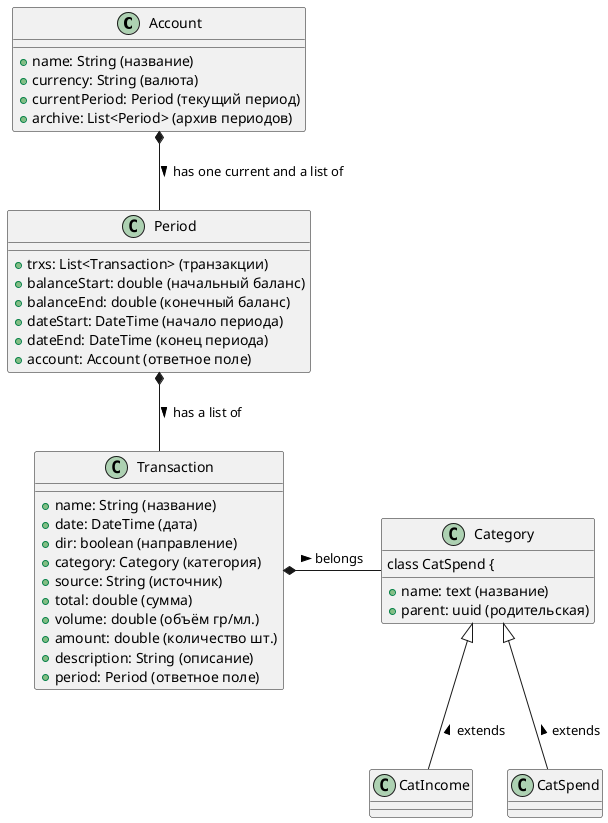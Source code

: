 @startuml

class Account {
	+name: String (название)
	+currency: String (валюта)
	+currentPeriod: Period (текущий период)
	+archive: List<Period> (архив периодов)
}

class Period {
	+trxs: List<Transaction> (транзакции)
	+balanceStart: double (начальный баланс)
	+balanceEnd: double (конечный баланс)
	+dateStart: DateTime (начало периода)
	+dateEnd: DateTime (конец периода)
	+account: Account (ответное поле)
}

class Transaction {
	+name: String (название)
	+date: DateTime (дата)
	+dir: boolean (направление)
	+category: Category (категория)
	+source: String (источник)
	+total: double (сумма)
	+volume: double (объём гр/мл.)
	+amount: double (количество шт.)
	+description: String (описание)
	+period: Period (ответное поле)
}

class Category {
	+name: text (название)
	+parent: uuid (родительская)


class CatSpend {

}

class CatIncome {

}

Account *-down- Period : has one current and a list of >
Period *-down- Transaction : has a list of >
Transaction *-right- Category : belongs >
Category <|-- CatSpend : < extends
Category <|-- CatIncome : < extends

@enduml
